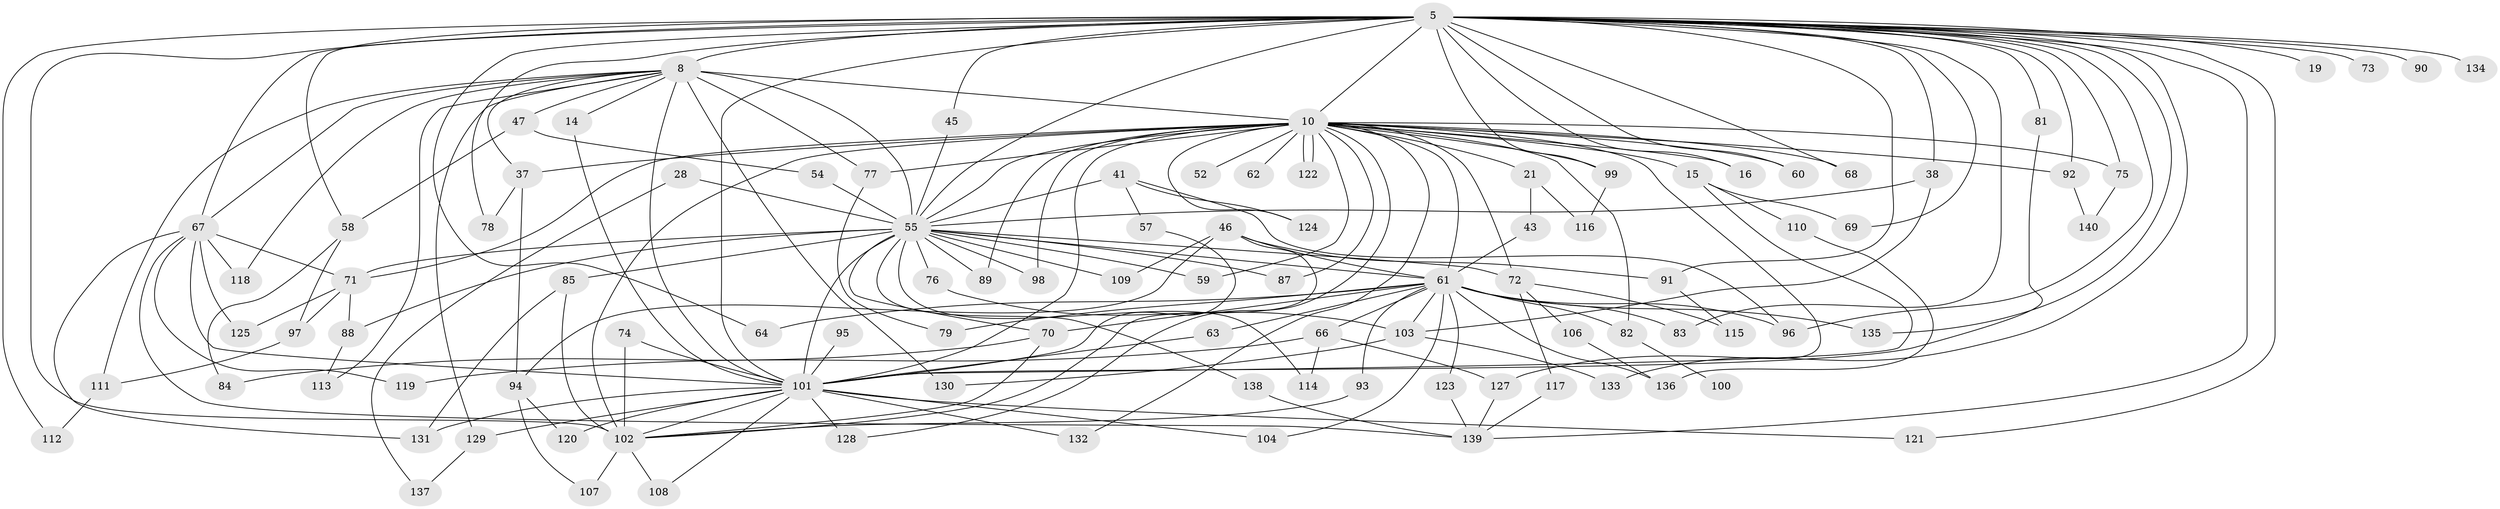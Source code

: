// original degree distribution, {25: 0.014285714285714285, 14: 0.007142857142857143, 18: 0.014285714285714285, 29: 0.007142857142857143, 21: 0.014285714285714285, 16: 0.007142857142857143, 34: 0.007142857142857143, 3: 0.17142857142857143, 6: 0.02857142857142857, 2: 0.55, 4: 0.09285714285714286, 20: 0.007142857142857143, 5: 0.05714285714285714, 7: 0.007142857142857143, 10: 0.014285714285714285}
// Generated by graph-tools (version 1.1) at 2025/47/03/04/25 21:47:35]
// undirected, 98 vertices, 189 edges
graph export_dot {
graph [start="1"]
  node [color=gray90,style=filled];
  5 [super="+4"];
  8 [super="+2"];
  10 [super="+1"];
  14;
  15;
  16;
  19;
  21;
  28;
  37;
  38;
  41;
  43;
  45;
  46 [super="+27"];
  47;
  52;
  54;
  55 [super="+12+25+9"];
  57;
  58;
  59;
  60 [super="+11"];
  61 [super="+17+42"];
  62;
  63;
  64;
  66;
  67 [super="+56"];
  68;
  69;
  70 [super="+44+48"];
  71 [super="+34"];
  72 [super="+39"];
  73;
  74;
  75;
  76;
  77;
  78;
  79;
  81;
  82 [super="+36"];
  83;
  84;
  85 [super="+18"];
  87;
  88;
  89;
  90;
  91;
  92;
  93;
  94;
  95;
  96 [super="+53"];
  97;
  98;
  99;
  100;
  101 [super="+50+33"];
  102 [super="+26+32+51"];
  103 [super="+86+65"];
  104;
  106;
  107;
  108;
  109;
  110;
  111;
  112;
  113;
  114;
  115;
  116;
  117;
  118;
  119;
  120;
  121;
  122;
  123;
  124;
  125;
  127;
  128;
  129;
  130;
  131 [super="+22"];
  132;
  133;
  134;
  135 [super="+126"];
  136 [super="+35+80"];
  137;
  138 [super="+29"];
  139 [super="+31+105"];
  140;
  5 -- 8 [weight=4];
  5 -- 10 [weight=4];
  5 -- 19 [weight=2];
  5 -- 38;
  5 -- 45;
  5 -- 64;
  5 -- 67 [weight=2];
  5 -- 69;
  5 -- 73 [weight=2];
  5 -- 75;
  5 -- 78;
  5 -- 83;
  5 -- 90 [weight=2];
  5 -- 91;
  5 -- 92;
  5 -- 99;
  5 -- 112;
  5 -- 133;
  5 -- 134 [weight=2];
  5 -- 68;
  5 -- 135 [weight=2];
  5 -- 16;
  5 -- 81;
  5 -- 121;
  5 -- 58;
  5 -- 60;
  5 -- 102;
  5 -- 55 [weight=4];
  5 -- 139 [weight=2];
  5 -- 101 [weight=6];
  5 -- 96;
  8 -- 10 [weight=4];
  8 -- 47 [weight=2];
  8 -- 77;
  8 -- 111;
  8 -- 113;
  8 -- 129;
  8 -- 130;
  8 -- 37;
  8 -- 14;
  8 -- 118;
  8 -- 55 [weight=5];
  8 -- 101 [weight=4];
  8 -- 67;
  10 -- 21 [weight=2];
  10 -- 37;
  10 -- 52 [weight=2];
  10 -- 60 [weight=2];
  10 -- 61 [weight=4];
  10 -- 62 [weight=2];
  10 -- 72 [weight=2];
  10 -- 75;
  10 -- 87;
  10 -- 89;
  10 -- 92;
  10 -- 98;
  10 -- 102 [weight=3];
  10 -- 122;
  10 -- 122;
  10 -- 124;
  10 -- 128;
  10 -- 132;
  10 -- 68;
  10 -- 71 [weight=3];
  10 -- 77;
  10 -- 15;
  10 -- 16;
  10 -- 82 [weight=2];
  10 -- 99;
  10 -- 59;
  10 -- 127;
  10 -- 55 [weight=4];
  10 -- 101 [weight=5];
  14 -- 101;
  15 -- 69;
  15 -- 110;
  15 -- 101;
  21 -- 43;
  21 -- 116;
  28 -- 137;
  28 -- 55 [weight=2];
  37 -- 78;
  37 -- 94;
  38 -- 103;
  38 -- 55;
  41 -- 57;
  41 -- 96;
  41 -- 124;
  41 -- 55;
  43 -- 61;
  45 -- 55;
  46 -- 109;
  46 -- 61 [weight=2];
  46 -- 91;
  46 -- 94;
  46 -- 102;
  47 -- 54;
  47 -- 58;
  54 -- 55;
  55 -- 61 [weight=2];
  55 -- 88;
  55 -- 72;
  55 -- 71;
  55 -- 76;
  55 -- 85 [weight=3];
  55 -- 87;
  55 -- 89;
  55 -- 98;
  55 -- 109;
  55 -- 114;
  55 -- 59;
  55 -- 70;
  55 -- 138 [weight=2];
  55 -- 101 [weight=6];
  57 -- 101;
  58 -- 84;
  58 -- 97;
  61 -- 64;
  61 -- 66;
  61 -- 136 [weight=3];
  61 -- 79;
  61 -- 82;
  61 -- 83;
  61 -- 103 [weight=3];
  61 -- 123;
  61 -- 135;
  61 -- 104;
  61 -- 93;
  61 -- 63;
  61 -- 70 [weight=2];
  61 -- 96;
  63 -- 101;
  66 -- 114;
  66 -- 119;
  66 -- 127;
  67 -- 125;
  67 -- 131;
  67 -- 101;
  67 -- 71;
  67 -- 139;
  67 -- 118;
  67 -- 119;
  70 -- 102;
  70 -- 84;
  71 -- 97;
  71 -- 88;
  71 -- 125;
  72 -- 106;
  72 -- 115;
  72 -- 117;
  74 -- 102;
  74 -- 101;
  75 -- 140;
  76 -- 103;
  77 -- 79;
  81 -- 101;
  82 -- 100;
  85 -- 131;
  85 -- 102;
  88 -- 113;
  91 -- 115;
  92 -- 140;
  93 -- 102;
  94 -- 107;
  94 -- 120;
  95 -- 101 [weight=2];
  97 -- 111;
  99 -- 116;
  101 -- 128;
  101 -- 129;
  101 -- 131;
  101 -- 132;
  101 -- 102;
  101 -- 104;
  101 -- 108;
  101 -- 120;
  101 -- 121;
  102 -- 107;
  102 -- 108;
  103 -- 130;
  103 -- 133;
  106 -- 136;
  110 -- 136;
  111 -- 112;
  117 -- 139;
  123 -- 139;
  127 -- 139;
  129 -- 137;
  138 -- 139 [weight=2];
}
